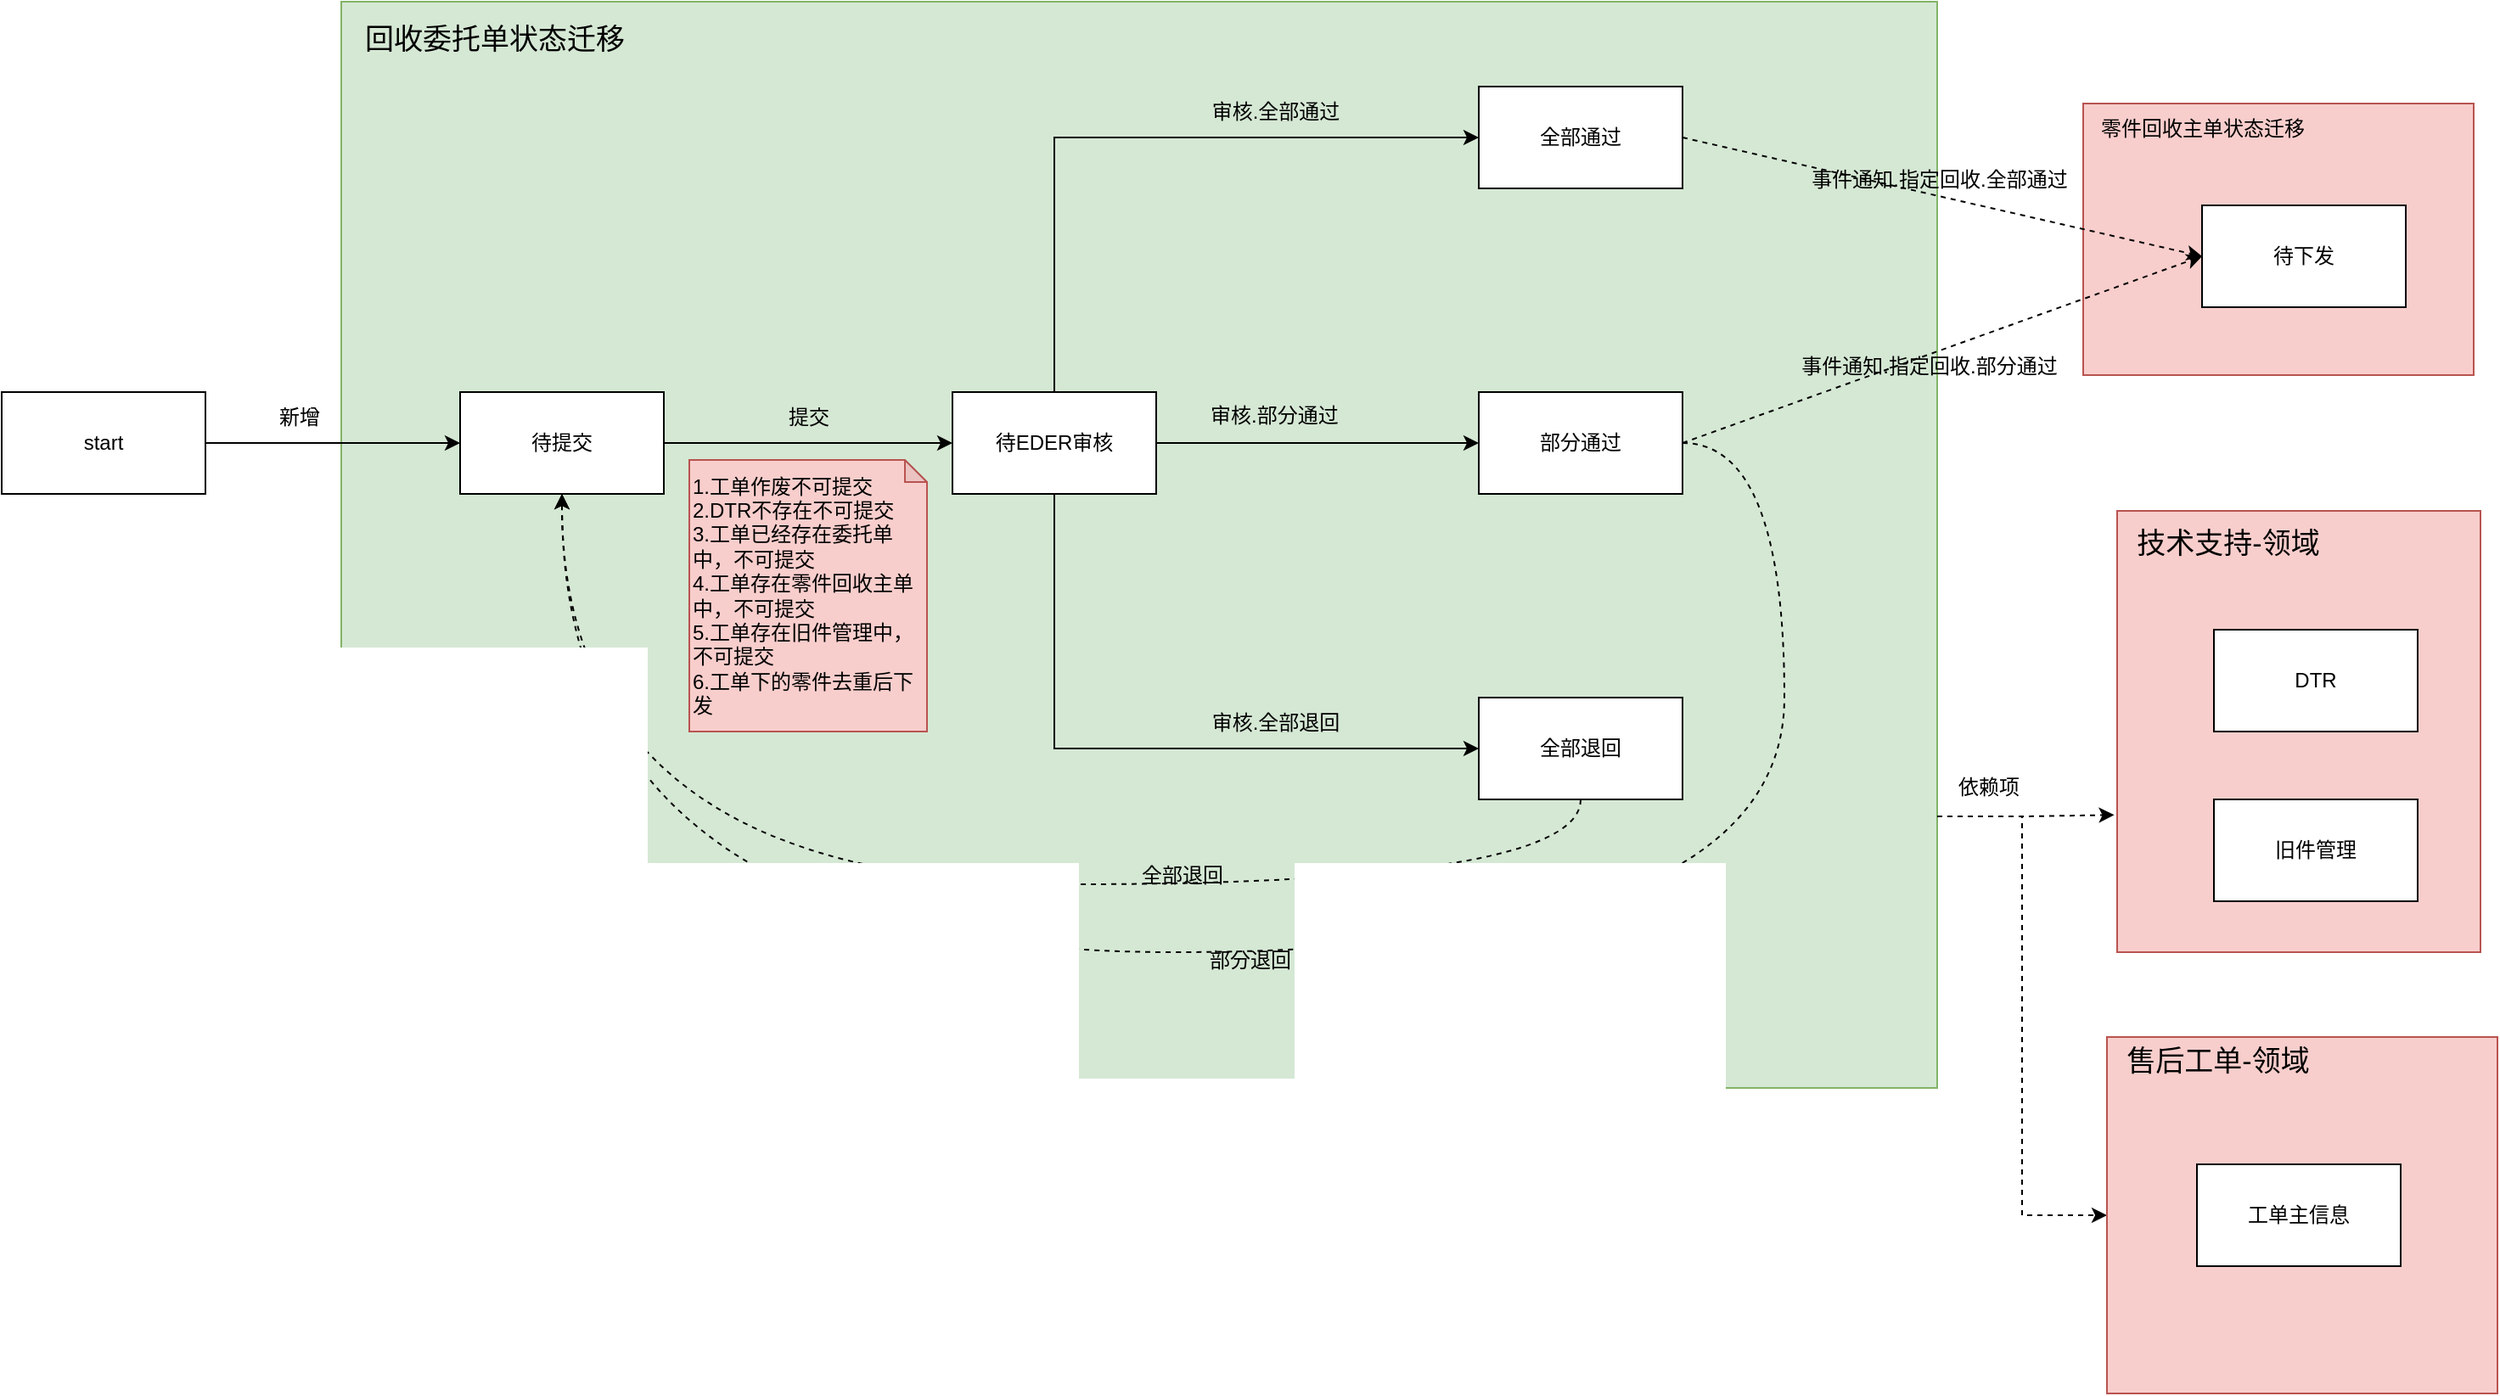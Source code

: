 <mxfile version="24.2.3" type="github">
  <diagram id="C5RBs43oDa-KdzZeNtuy" name="Page-1">
    <mxGraphModel dx="2342" dy="768" grid="1" gridSize="10" guides="1" tooltips="1" connect="1" arrows="1" fold="1" page="1" pageScale="1" pageWidth="827" pageHeight="1169" math="0" shadow="0">
      <root>
        <mxCell id="WIyWlLk6GJQsqaUBKTNV-0" />
        <mxCell id="WIyWlLk6GJQsqaUBKTNV-1" parent="WIyWlLk6GJQsqaUBKTNV-0" />
        <mxCell id="LsWoBtM9ElnnkDUphN9U-45" style="edgeStyle=orthogonalEdgeStyle;rounded=0;orthogonalLoop=1;jettySize=auto;html=1;exitX=1;exitY=0.75;exitDx=0;exitDy=0;entryX=0;entryY=0.5;entryDx=0;entryDy=0;dashed=1;" edge="1" parent="WIyWlLk6GJQsqaUBKTNV-1" source="LsWoBtM9ElnnkDUphN9U-0" target="LsWoBtM9ElnnkDUphN9U-40">
          <mxGeometry relative="1" as="geometry" />
        </mxCell>
        <mxCell id="LsWoBtM9ElnnkDUphN9U-0" value="" style="rounded=0;whiteSpace=wrap;html=1;fillColor=#d5e8d4;strokeColor=#82b366;" vertex="1" parent="WIyWlLk6GJQsqaUBKTNV-1">
          <mxGeometry x="100" y="630" width="940" height="640" as="geometry" />
        </mxCell>
        <mxCell id="LsWoBtM9ElnnkDUphN9U-7" style="edgeStyle=orthogonalEdgeStyle;rounded=0;orthogonalLoop=1;jettySize=auto;html=1;exitX=1;exitY=0.5;exitDx=0;exitDy=0;entryX=0;entryY=0.5;entryDx=0;entryDy=0;" edge="1" parent="WIyWlLk6GJQsqaUBKTNV-1" source="LsWoBtM9ElnnkDUphN9U-1" target="LsWoBtM9ElnnkDUphN9U-4">
          <mxGeometry relative="1" as="geometry" />
        </mxCell>
        <mxCell id="LsWoBtM9ElnnkDUphN9U-8" style="edgeStyle=orthogonalEdgeStyle;rounded=0;orthogonalLoop=1;jettySize=auto;html=1;exitX=0.5;exitY=1;exitDx=0;exitDy=0;entryX=0;entryY=0.5;entryDx=0;entryDy=0;" edge="1" parent="WIyWlLk6GJQsqaUBKTNV-1" source="LsWoBtM9ElnnkDUphN9U-1" target="LsWoBtM9ElnnkDUphN9U-5">
          <mxGeometry relative="1" as="geometry" />
        </mxCell>
        <mxCell id="LsWoBtM9ElnnkDUphN9U-10" style="edgeStyle=orthogonalEdgeStyle;rounded=0;orthogonalLoop=1;jettySize=auto;html=1;exitX=0.5;exitY=0;exitDx=0;exitDy=0;entryX=0;entryY=0.5;entryDx=0;entryDy=0;" edge="1" parent="WIyWlLk6GJQsqaUBKTNV-1" source="LsWoBtM9ElnnkDUphN9U-1" target="LsWoBtM9ElnnkDUphN9U-3">
          <mxGeometry relative="1" as="geometry" />
        </mxCell>
        <mxCell id="LsWoBtM9ElnnkDUphN9U-1" value="&lt;span style=&quot;font-size: 12px;&quot;&gt;待EDER审核&lt;/span&gt;" style="rounded=0;whiteSpace=wrap;html=1;" vertex="1" parent="WIyWlLk6GJQsqaUBKTNV-1">
          <mxGeometry x="460" y="860" width="120" height="60" as="geometry" />
        </mxCell>
        <mxCell id="LsWoBtM9ElnnkDUphN9U-6" style="edgeStyle=orthogonalEdgeStyle;rounded=0;orthogonalLoop=1;jettySize=auto;html=1;exitX=1;exitY=0.5;exitDx=0;exitDy=0;entryX=0;entryY=0.5;entryDx=0;entryDy=0;" edge="1" parent="WIyWlLk6GJQsqaUBKTNV-1" source="LsWoBtM9ElnnkDUphN9U-2" target="LsWoBtM9ElnnkDUphN9U-1">
          <mxGeometry relative="1" as="geometry" />
        </mxCell>
        <mxCell id="LsWoBtM9ElnnkDUphN9U-2" value="&lt;span style=&quot;font-size: 12px;&quot;&gt;待提交&lt;/span&gt;" style="rounded=0;whiteSpace=wrap;html=1;" vertex="1" parent="WIyWlLk6GJQsqaUBKTNV-1">
          <mxGeometry x="170" y="860" width="120" height="60" as="geometry" />
        </mxCell>
        <mxCell id="LsWoBtM9ElnnkDUphN9U-3" value="&lt;span style=&quot;font-size: 12px;&quot;&gt;全部通过&lt;/span&gt;" style="rounded=0;whiteSpace=wrap;html=1;" vertex="1" parent="WIyWlLk6GJQsqaUBKTNV-1">
          <mxGeometry x="770" y="680" width="120" height="60" as="geometry" />
        </mxCell>
        <mxCell id="LsWoBtM9ElnnkDUphN9U-14" style="edgeStyle=orthogonalEdgeStyle;rounded=0;orthogonalLoop=1;jettySize=auto;html=1;exitX=1;exitY=0.5;exitDx=0;exitDy=0;entryX=0.5;entryY=1;entryDx=0;entryDy=0;dashed=1;curved=1;" edge="1" parent="WIyWlLk6GJQsqaUBKTNV-1" source="LsWoBtM9ElnnkDUphN9U-4" target="LsWoBtM9ElnnkDUphN9U-2">
          <mxGeometry relative="1" as="geometry">
            <Array as="points">
              <mxPoint x="950" y="890" />
              <mxPoint x="950" y="1190" />
              <mxPoint x="230" y="1190" />
            </Array>
          </mxGeometry>
        </mxCell>
        <mxCell id="LsWoBtM9ElnnkDUphN9U-4" value="&lt;span style=&quot;font-size: 12px;&quot;&gt;部分通过&lt;/span&gt;" style="rounded=0;whiteSpace=wrap;html=1;" vertex="1" parent="WIyWlLk6GJQsqaUBKTNV-1">
          <mxGeometry x="770" y="860" width="120" height="60" as="geometry" />
        </mxCell>
        <mxCell id="LsWoBtM9ElnnkDUphN9U-13" style="edgeStyle=orthogonalEdgeStyle;rounded=0;orthogonalLoop=1;jettySize=auto;html=1;exitX=0.5;exitY=1;exitDx=0;exitDy=0;dashed=1;curved=1;" edge="1" parent="WIyWlLk6GJQsqaUBKTNV-1" source="LsWoBtM9ElnnkDUphN9U-5">
          <mxGeometry relative="1" as="geometry">
            <mxPoint x="833" y="1090" as="sourcePoint" />
            <mxPoint x="230" y="920" as="targetPoint" />
            <Array as="points">
              <mxPoint x="830" y="1150" />
              <mxPoint x="230" y="1150" />
            </Array>
          </mxGeometry>
        </mxCell>
        <mxCell id="LsWoBtM9ElnnkDUphN9U-5" value="&lt;span style=&quot;font-size: 12px;&quot;&gt;全部退回&lt;/span&gt;" style="rounded=0;whiteSpace=wrap;html=1;" vertex="1" parent="WIyWlLk6GJQsqaUBKTNV-1">
          <mxGeometry x="770" y="1040" width="120" height="60" as="geometry" />
        </mxCell>
        <mxCell id="LsWoBtM9ElnnkDUphN9U-12" style="edgeStyle=orthogonalEdgeStyle;rounded=0;orthogonalLoop=1;jettySize=auto;html=1;exitX=1;exitY=0.5;exitDx=0;exitDy=0;" edge="1" parent="WIyWlLk6GJQsqaUBKTNV-1" source="LsWoBtM9ElnnkDUphN9U-11" target="LsWoBtM9ElnnkDUphN9U-2">
          <mxGeometry relative="1" as="geometry" />
        </mxCell>
        <mxCell id="LsWoBtM9ElnnkDUphN9U-11" value="&lt;span style=&quot;font-size: 12px;&quot;&gt;start&lt;/span&gt;" style="rounded=0;whiteSpace=wrap;html=1;" vertex="1" parent="WIyWlLk6GJQsqaUBKTNV-1">
          <mxGeometry x="-100" y="860" width="120" height="60" as="geometry" />
        </mxCell>
        <mxCell id="LsWoBtM9ElnnkDUphN9U-15" value="新增" style="text;html=1;align=center;verticalAlign=middle;resizable=0;points=[];autosize=1;strokeColor=none;fillColor=none;" vertex="1" parent="WIyWlLk6GJQsqaUBKTNV-1">
          <mxGeometry x="50" y="860" width="50" height="30" as="geometry" />
        </mxCell>
        <mxCell id="LsWoBtM9ElnnkDUphN9U-16" value="提交" style="text;html=1;align=center;verticalAlign=middle;resizable=0;points=[];autosize=1;strokeColor=none;fillColor=none;" vertex="1" parent="WIyWlLk6GJQsqaUBKTNV-1">
          <mxGeometry x="350" y="860" width="50" height="30" as="geometry" />
        </mxCell>
        <mxCell id="LsWoBtM9ElnnkDUphN9U-18" value="审核.全部通过" style="text;html=1;align=center;verticalAlign=middle;resizable=0;points=[];autosize=1;strokeColor=none;fillColor=none;" vertex="1" parent="WIyWlLk6GJQsqaUBKTNV-1">
          <mxGeometry x="600" y="680" width="100" height="30" as="geometry" />
        </mxCell>
        <mxCell id="LsWoBtM9ElnnkDUphN9U-19" value="审核.部分通过" style="text;whiteSpace=wrap;" vertex="1" parent="WIyWlLk6GJQsqaUBKTNV-1">
          <mxGeometry x="610" y="860" width="110" height="40" as="geometry" />
        </mxCell>
        <mxCell id="LsWoBtM9ElnnkDUphN9U-20" value="审核.全部退回" style="text;html=1;align=center;verticalAlign=middle;resizable=0;points=[];autosize=1;strokeColor=none;fillColor=none;" vertex="1" parent="WIyWlLk6GJQsqaUBKTNV-1">
          <mxGeometry x="600" y="1040" width="100" height="30" as="geometry" />
        </mxCell>
        <mxCell id="LsWoBtM9ElnnkDUphN9U-21" value="全部退回" style="text;html=1;align=center;verticalAlign=middle;resizable=0;points=[];autosize=1;strokeColor=none;fillColor=none;" vertex="1" parent="WIyWlLk6GJQsqaUBKTNV-1">
          <mxGeometry x="560" y="1130" width="70" height="30" as="geometry" />
        </mxCell>
        <mxCell id="LsWoBtM9ElnnkDUphN9U-22" value="部分退回" style="text;html=1;align=center;verticalAlign=middle;resizable=0;points=[];autosize=1;strokeColor=none;fillColor=none;" vertex="1" parent="WIyWlLk6GJQsqaUBKTNV-1">
          <mxGeometry x="600" y="1180" width="70" height="30" as="geometry" />
        </mxCell>
        <mxCell id="LsWoBtM9ElnnkDUphN9U-23" value="回收委托单状态迁移" style="text;html=1;align=center;verticalAlign=middle;resizable=0;points=[];autosize=1;strokeColor=none;fillColor=none;fontSize=17;" vertex="1" parent="WIyWlLk6GJQsqaUBKTNV-1">
          <mxGeometry x="100" y="638" width="180" height="30" as="geometry" />
        </mxCell>
        <mxCell id="LsWoBtM9ElnnkDUphN9U-24" value="" style="rounded=0;whiteSpace=wrap;html=1;fillColor=#f8cecc;strokeColor=#b85450;" vertex="1" parent="WIyWlLk6GJQsqaUBKTNV-1">
          <mxGeometry x="1126" y="690" width="230" height="160" as="geometry" />
        </mxCell>
        <mxCell id="LsWoBtM9ElnnkDUphN9U-25" value="待下发" style="whiteSpace=wrap;html=1;" vertex="1" parent="WIyWlLk6GJQsqaUBKTNV-1">
          <mxGeometry x="1196" y="750" width="120" height="60" as="geometry" />
        </mxCell>
        <mxCell id="LsWoBtM9ElnnkDUphN9U-26" value="零件回收主单状态迁移" style="text;html=1;align=center;verticalAlign=middle;resizable=0;points=[];autosize=1;strokeColor=none;fillColor=none;" vertex="1" parent="WIyWlLk6GJQsqaUBKTNV-1">
          <mxGeometry x="1126" y="690" width="140" height="30" as="geometry" />
        </mxCell>
        <mxCell id="LsWoBtM9ElnnkDUphN9U-27" style="rounded=0;orthogonalLoop=1;jettySize=auto;html=1;exitX=1;exitY=0.5;exitDx=0;exitDy=0;entryX=0;entryY=0.5;entryDx=0;entryDy=0;dashed=1;" edge="1" parent="WIyWlLk6GJQsqaUBKTNV-1" source="LsWoBtM9ElnnkDUphN9U-3" target="LsWoBtM9ElnnkDUphN9U-25">
          <mxGeometry relative="1" as="geometry" />
        </mxCell>
        <mxCell id="LsWoBtM9ElnnkDUphN9U-31" style="rounded=0;orthogonalLoop=1;jettySize=auto;html=1;entryX=0;entryY=0.5;entryDx=0;entryDy=0;dashed=1;exitX=1;exitY=0.5;exitDx=0;exitDy=0;" edge="1" parent="WIyWlLk6GJQsqaUBKTNV-1" source="LsWoBtM9ElnnkDUphN9U-4" target="LsWoBtM9ElnnkDUphN9U-25">
          <mxGeometry relative="1" as="geometry">
            <mxPoint x="900" y="720" as="sourcePoint" />
            <mxPoint x="1210" y="790" as="targetPoint" />
          </mxGeometry>
        </mxCell>
        <mxCell id="LsWoBtM9ElnnkDUphN9U-32" value="事件通知.指定回收.全部通过" style="text;html=1;align=center;verticalAlign=middle;resizable=0;points=[];autosize=1;strokeColor=none;fillColor=none;" vertex="1" parent="WIyWlLk6GJQsqaUBKTNV-1">
          <mxGeometry x="956" y="720" width="170" height="30" as="geometry" />
        </mxCell>
        <mxCell id="LsWoBtM9ElnnkDUphN9U-34" value="事件通知.指定回收.部分通过" style="text;html=1;align=center;verticalAlign=middle;resizable=0;points=[];autosize=1;strokeColor=none;fillColor=none;" vertex="1" parent="WIyWlLk6GJQsqaUBKTNV-1">
          <mxGeometry x="950" y="830" width="170" height="30" as="geometry" />
        </mxCell>
        <mxCell id="LsWoBtM9ElnnkDUphN9U-35" value="" style="whiteSpace=wrap;html=1;fillColor=#f8cecc;strokeColor=#b85450;" vertex="1" parent="WIyWlLk6GJQsqaUBKTNV-1">
          <mxGeometry x="1146" y="930" width="214" height="260" as="geometry" />
        </mxCell>
        <mxCell id="LsWoBtM9ElnnkDUphN9U-36" value="DTR" style="whiteSpace=wrap;html=1;" vertex="1" parent="WIyWlLk6GJQsqaUBKTNV-1">
          <mxGeometry x="1203" y="1000" width="120" height="60" as="geometry" />
        </mxCell>
        <mxCell id="LsWoBtM9ElnnkDUphN9U-37" value="旧件管理" style="whiteSpace=wrap;html=1;" vertex="1" parent="WIyWlLk6GJQsqaUBKTNV-1">
          <mxGeometry x="1203" y="1100" width="120" height="60" as="geometry" />
        </mxCell>
        <mxCell id="LsWoBtM9ElnnkDUphN9U-39" value="技术支持-领域" style="text;html=1;align=center;verticalAlign=middle;resizable=0;points=[];autosize=1;strokeColor=none;fillColor=none;fontSize=17;" vertex="1" parent="WIyWlLk6GJQsqaUBKTNV-1">
          <mxGeometry x="1146" y="935" width="130" height="30" as="geometry" />
        </mxCell>
        <mxCell id="LsWoBtM9ElnnkDUphN9U-40" value="" style="whiteSpace=wrap;html=1;fillColor=#f8cecc;strokeColor=#b85450;" vertex="1" parent="WIyWlLk6GJQsqaUBKTNV-1">
          <mxGeometry x="1140" y="1240" width="230" height="210" as="geometry" />
        </mxCell>
        <mxCell id="LsWoBtM9ElnnkDUphN9U-41" value="售后工单-领域" style="text;html=1;align=center;verticalAlign=middle;resizable=0;points=[];autosize=1;strokeColor=none;fillColor=none;fontSize=17;" vertex="1" parent="WIyWlLk6GJQsqaUBKTNV-1">
          <mxGeometry x="1140" y="1240" width="130" height="30" as="geometry" />
        </mxCell>
        <mxCell id="LsWoBtM9ElnnkDUphN9U-43" value="工单主信息" style="whiteSpace=wrap;html=1;" vertex="1" parent="WIyWlLk6GJQsqaUBKTNV-1">
          <mxGeometry x="1193" y="1315" width="120" height="60" as="geometry" />
        </mxCell>
        <mxCell id="LsWoBtM9ElnnkDUphN9U-44" style="edgeStyle=orthogonalEdgeStyle;rounded=0;orthogonalLoop=1;jettySize=auto;html=1;exitX=1;exitY=0.75;exitDx=0;exitDy=0;entryX=-0.008;entryY=0.689;entryDx=0;entryDy=0;entryPerimeter=0;dashed=1;" edge="1" parent="WIyWlLk6GJQsqaUBKTNV-1" source="LsWoBtM9ElnnkDUphN9U-0" target="LsWoBtM9ElnnkDUphN9U-35">
          <mxGeometry relative="1" as="geometry" />
        </mxCell>
        <mxCell id="LsWoBtM9ElnnkDUphN9U-46" value="依赖项" style="text;html=1;align=center;verticalAlign=middle;resizable=0;points=[];autosize=1;strokeColor=none;fillColor=none;" vertex="1" parent="WIyWlLk6GJQsqaUBKTNV-1">
          <mxGeometry x="1040" y="1078" width="60" height="30" as="geometry" />
        </mxCell>
        <mxCell id="LsWoBtM9ElnnkDUphN9U-47" value="1.工单作废不可提交&lt;br&gt;2.DTR不存在不可提交&lt;br&gt;3.工单已经存在委托单中，不可提交&lt;br&gt;4.工单存在零件回收主单中，不可提交&lt;br&gt;5.工单存在旧件管理中，不可提交&lt;br&gt;6.工单下的零件去重后下发" style="shape=note;whiteSpace=wrap;html=1;backgroundOutline=1;darkOpacity=0.05;align=left;size=13;fillColor=#f8cecc;strokeColor=#b85450;" vertex="1" parent="WIyWlLk6GJQsqaUBKTNV-1">
          <mxGeometry x="305" y="900" width="140" height="160" as="geometry" />
        </mxCell>
      </root>
    </mxGraphModel>
  </diagram>
</mxfile>
